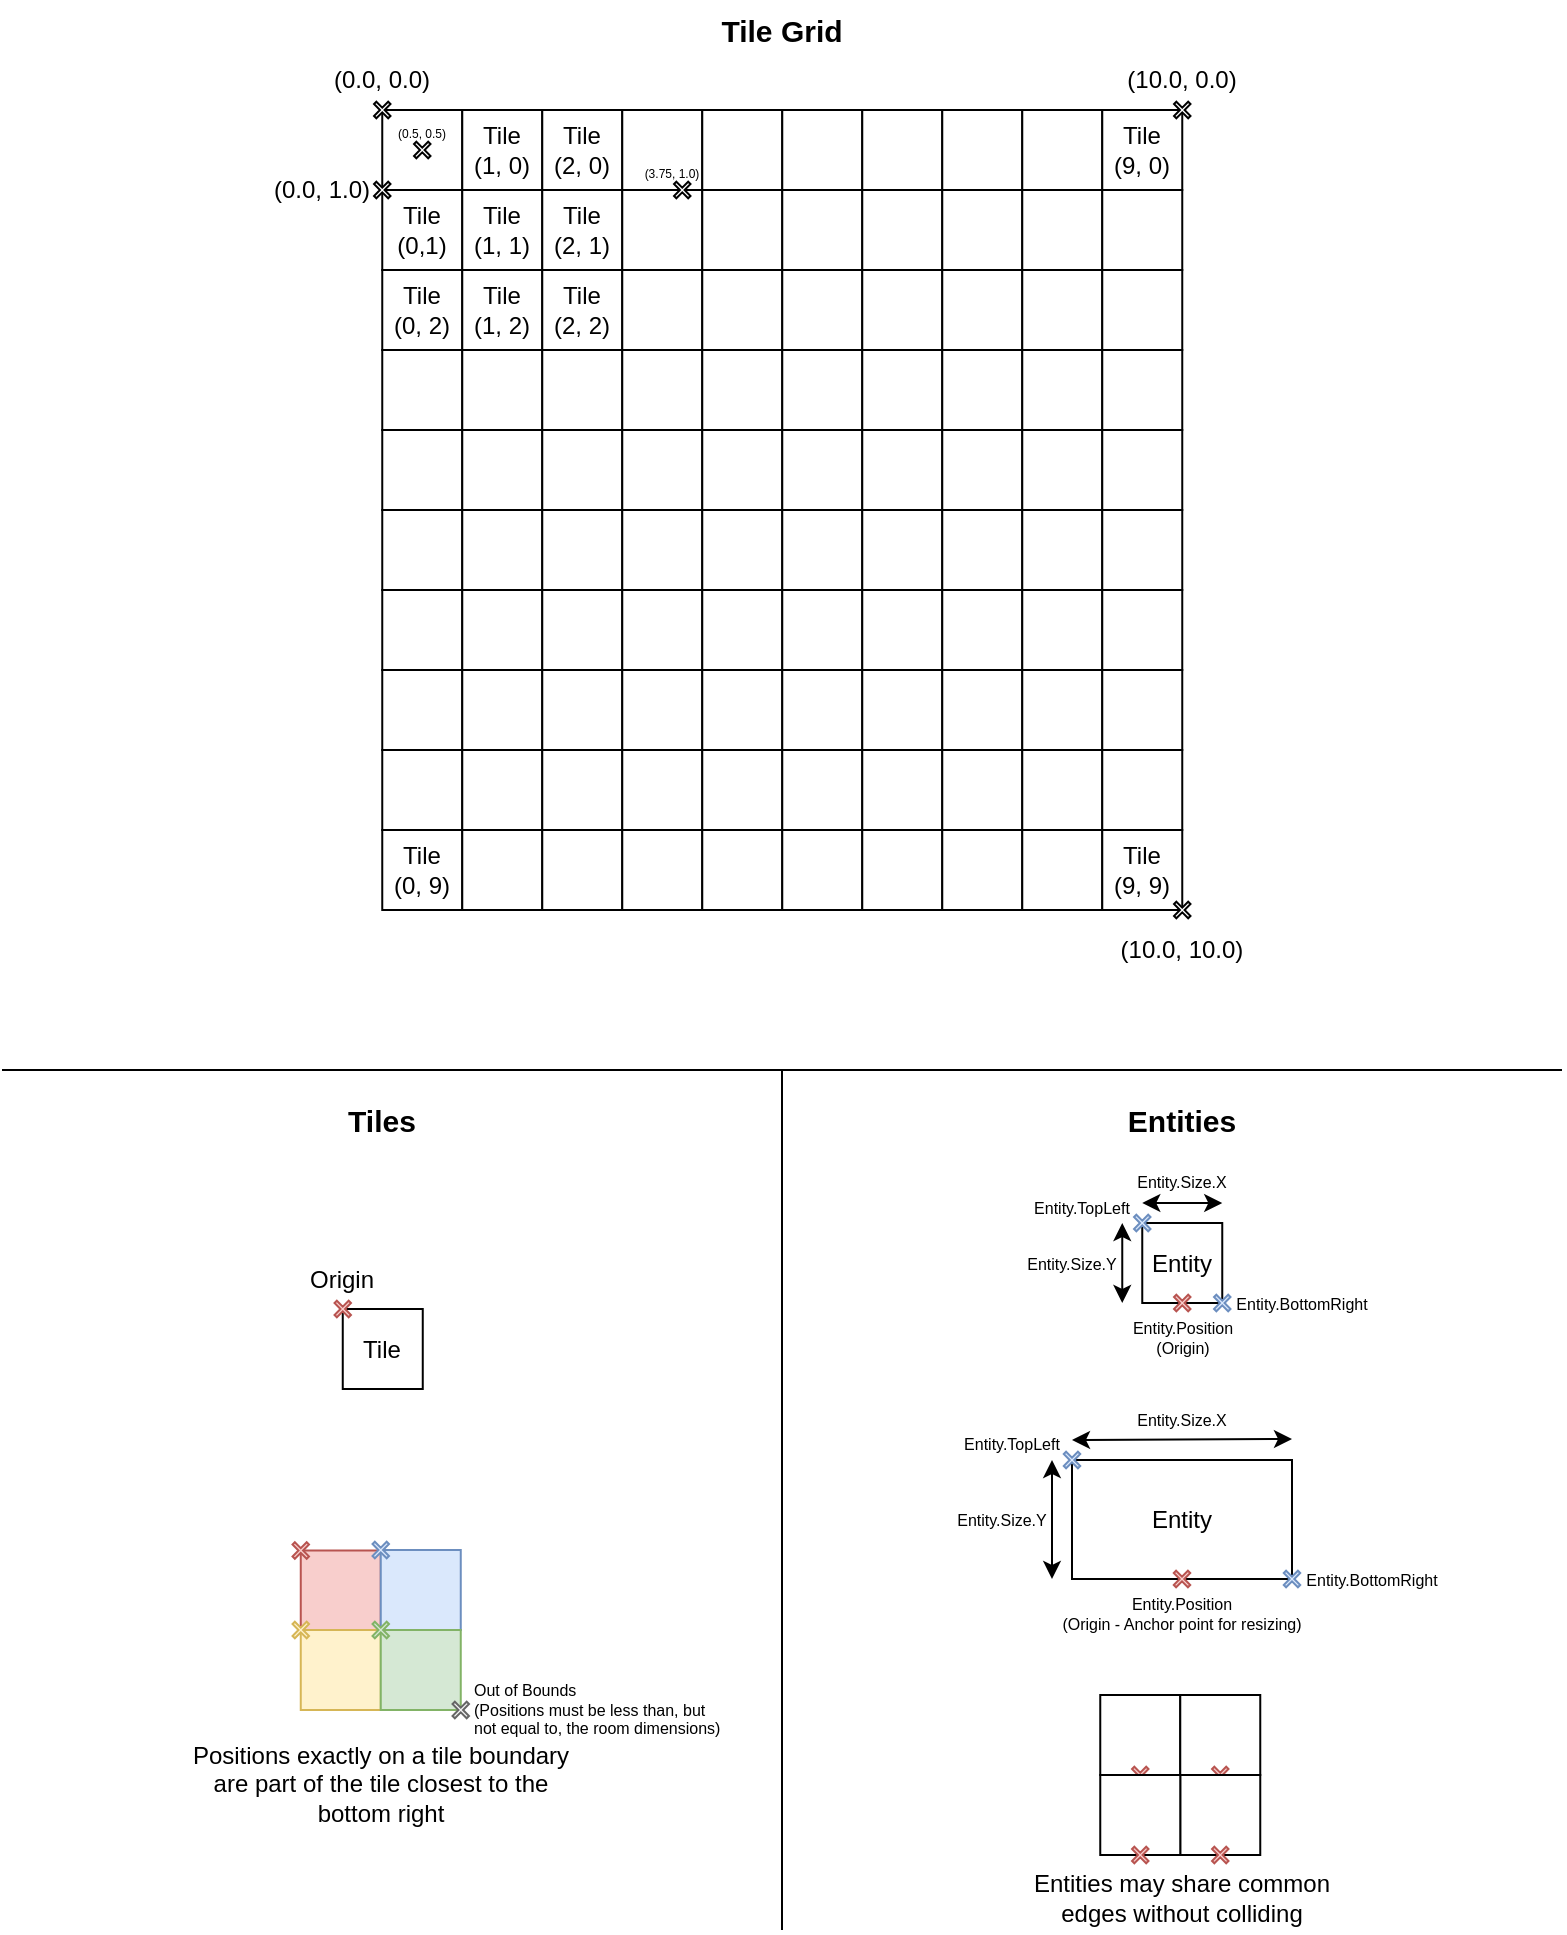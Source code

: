 <mxfile version="24.2.5" type="device">
  <diagram name="Page-1" id="GavkooOX6epFIxhdZz8Q">
    <mxGraphModel dx="2074" dy="1244" grid="1" gridSize="10" guides="1" tooltips="1" connect="1" arrows="1" fold="1" page="1" pageScale="1" pageWidth="800" pageHeight="1000" math="0" shadow="0">
      <root>
        <mxCell id="0" />
        <mxCell id="1" parent="0" />
        <mxCell id="jgQKw97qstqUn-P2dx_w-140" value="Entity" style="whiteSpace=wrap;html=1;" parent="1" vertex="1">
          <mxGeometry x="545" y="755" width="110" height="59.5" as="geometry" />
        </mxCell>
        <mxCell id="jgQKw97qstqUn-P2dx_w-1" value="" style="whiteSpace=wrap;html=1;aspect=fixed;" parent="1" vertex="1">
          <mxGeometry x="200.13" y="80" width="40" height="40" as="geometry" />
        </mxCell>
        <mxCell id="jgQKw97qstqUn-P2dx_w-2" value="&lt;div&gt;Tile&lt;/div&gt;(1, 0)" style="whiteSpace=wrap;html=1;aspect=fixed;" parent="1" vertex="1">
          <mxGeometry x="240.13" y="80" width="40" height="40" as="geometry" />
        </mxCell>
        <mxCell id="jgQKw97qstqUn-P2dx_w-3" value="&lt;div&gt;Tile&lt;/div&gt;(2, 0)" style="whiteSpace=wrap;html=1;aspect=fixed;" parent="1" vertex="1">
          <mxGeometry x="280.13" y="80" width="40" height="40" as="geometry" />
        </mxCell>
        <mxCell id="jgQKw97qstqUn-P2dx_w-5" value="" style="whiteSpace=wrap;html=1;aspect=fixed;" parent="1" vertex="1">
          <mxGeometry x="320.13" y="80" width="40" height="40" as="geometry" />
        </mxCell>
        <mxCell id="jgQKw97qstqUn-P2dx_w-6" value="" style="whiteSpace=wrap;html=1;aspect=fixed;" parent="1" vertex="1">
          <mxGeometry x="360.13" y="80" width="40" height="40" as="geometry" />
        </mxCell>
        <mxCell id="jgQKw97qstqUn-P2dx_w-7" value="" style="whiteSpace=wrap;html=1;aspect=fixed;" parent="1" vertex="1">
          <mxGeometry x="400.13" y="80" width="40" height="40" as="geometry" />
        </mxCell>
        <mxCell id="jgQKw97qstqUn-P2dx_w-8" value="" style="whiteSpace=wrap;html=1;aspect=fixed;" parent="1" vertex="1">
          <mxGeometry x="440.13" y="80" width="40" height="40" as="geometry" />
        </mxCell>
        <mxCell id="jgQKw97qstqUn-P2dx_w-9" value="" style="whiteSpace=wrap;html=1;aspect=fixed;" parent="1" vertex="1">
          <mxGeometry x="480.13" y="80" width="40" height="40" as="geometry" />
        </mxCell>
        <mxCell id="jgQKw97qstqUn-P2dx_w-10" value="" style="whiteSpace=wrap;html=1;aspect=fixed;" parent="1" vertex="1">
          <mxGeometry x="520.13" y="80" width="40" height="40" as="geometry" />
        </mxCell>
        <mxCell id="jgQKw97qstqUn-P2dx_w-11" value="Tile&lt;div&gt;(9, 0)&lt;/div&gt;" style="whiteSpace=wrap;html=1;aspect=fixed;" parent="1" vertex="1">
          <mxGeometry x="560.13" y="80" width="40" height="40" as="geometry" />
        </mxCell>
        <mxCell id="jgQKw97qstqUn-P2dx_w-12" value="&lt;div&gt;Tile&lt;/div&gt;(0,1)" style="whiteSpace=wrap;html=1;aspect=fixed;" parent="1" vertex="1">
          <mxGeometry x="200.13" y="120" width="40" height="40" as="geometry" />
        </mxCell>
        <mxCell id="jgQKw97qstqUn-P2dx_w-13" value="&lt;div&gt;Tile&lt;/div&gt;(1, 1)" style="whiteSpace=wrap;html=1;aspect=fixed;" parent="1" vertex="1">
          <mxGeometry x="240.13" y="120" width="40" height="40" as="geometry" />
        </mxCell>
        <mxCell id="jgQKw97qstqUn-P2dx_w-14" value="&lt;div&gt;Tile&lt;/div&gt;(2, 1)" style="whiteSpace=wrap;html=1;aspect=fixed;" parent="1" vertex="1">
          <mxGeometry x="280.13" y="120" width="40" height="40" as="geometry" />
        </mxCell>
        <mxCell id="jgQKw97qstqUn-P2dx_w-15" value="" style="whiteSpace=wrap;html=1;aspect=fixed;" parent="1" vertex="1">
          <mxGeometry x="320.13" y="120" width="40" height="40" as="geometry" />
        </mxCell>
        <mxCell id="jgQKw97qstqUn-P2dx_w-16" value="" style="whiteSpace=wrap;html=1;aspect=fixed;" parent="1" vertex="1">
          <mxGeometry x="360.13" y="120" width="40" height="40" as="geometry" />
        </mxCell>
        <mxCell id="jgQKw97qstqUn-P2dx_w-17" value="" style="whiteSpace=wrap;html=1;aspect=fixed;" parent="1" vertex="1">
          <mxGeometry x="400.13" y="120" width="40" height="40" as="geometry" />
        </mxCell>
        <mxCell id="jgQKw97qstqUn-P2dx_w-18" value="" style="whiteSpace=wrap;html=1;aspect=fixed;" parent="1" vertex="1">
          <mxGeometry x="440.13" y="120" width="40" height="40" as="geometry" />
        </mxCell>
        <mxCell id="jgQKw97qstqUn-P2dx_w-19" value="" style="whiteSpace=wrap;html=1;aspect=fixed;" parent="1" vertex="1">
          <mxGeometry x="480.13" y="120" width="40" height="40" as="geometry" />
        </mxCell>
        <mxCell id="jgQKw97qstqUn-P2dx_w-20" value="" style="whiteSpace=wrap;html=1;aspect=fixed;" parent="1" vertex="1">
          <mxGeometry x="520.13" y="120" width="40" height="40" as="geometry" />
        </mxCell>
        <mxCell id="jgQKw97qstqUn-P2dx_w-21" value="" style="whiteSpace=wrap;html=1;aspect=fixed;" parent="1" vertex="1">
          <mxGeometry x="560.13" y="120" width="40" height="40" as="geometry" />
        </mxCell>
        <mxCell id="jgQKw97qstqUn-P2dx_w-22" value="&lt;div&gt;Tile&lt;/div&gt;(0, 2&lt;span style=&quot;background-color: initial;&quot;&gt;)&lt;/span&gt;" style="whiteSpace=wrap;html=1;aspect=fixed;" parent="1" vertex="1">
          <mxGeometry x="200.13" y="160" width="40" height="40" as="geometry" />
        </mxCell>
        <mxCell id="jgQKw97qstqUn-P2dx_w-23" value="&lt;div&gt;Tile&lt;/div&gt;(1, 2)" style="whiteSpace=wrap;html=1;aspect=fixed;" parent="1" vertex="1">
          <mxGeometry x="240.13" y="160" width="40" height="40" as="geometry" />
        </mxCell>
        <mxCell id="jgQKw97qstqUn-P2dx_w-24" value="&lt;div&gt;Tile&lt;/div&gt;(2, 2)" style="whiteSpace=wrap;html=1;aspect=fixed;" parent="1" vertex="1">
          <mxGeometry x="280.13" y="160" width="40" height="40" as="geometry" />
        </mxCell>
        <mxCell id="jgQKw97qstqUn-P2dx_w-25" value="" style="whiteSpace=wrap;html=1;aspect=fixed;" parent="1" vertex="1">
          <mxGeometry x="320.13" y="160" width="40" height="40" as="geometry" />
        </mxCell>
        <mxCell id="jgQKw97qstqUn-P2dx_w-26" value="" style="whiteSpace=wrap;html=1;aspect=fixed;" parent="1" vertex="1">
          <mxGeometry x="360.13" y="160" width="40" height="40" as="geometry" />
        </mxCell>
        <mxCell id="jgQKw97qstqUn-P2dx_w-27" value="" style="whiteSpace=wrap;html=1;aspect=fixed;" parent="1" vertex="1">
          <mxGeometry x="400.13" y="160" width="40" height="40" as="geometry" />
        </mxCell>
        <mxCell id="jgQKw97qstqUn-P2dx_w-28" value="" style="whiteSpace=wrap;html=1;aspect=fixed;" parent="1" vertex="1">
          <mxGeometry x="440.13" y="160" width="40" height="40" as="geometry" />
        </mxCell>
        <mxCell id="jgQKw97qstqUn-P2dx_w-29" value="" style="whiteSpace=wrap;html=1;aspect=fixed;" parent="1" vertex="1">
          <mxGeometry x="480.13" y="160" width="40" height="40" as="geometry" />
        </mxCell>
        <mxCell id="jgQKw97qstqUn-P2dx_w-30" value="" style="whiteSpace=wrap;html=1;aspect=fixed;" parent="1" vertex="1">
          <mxGeometry x="520.13" y="160" width="40" height="40" as="geometry" />
        </mxCell>
        <mxCell id="jgQKw97qstqUn-P2dx_w-31" value="" style="whiteSpace=wrap;html=1;aspect=fixed;" parent="1" vertex="1">
          <mxGeometry x="560.13" y="160" width="40" height="40" as="geometry" />
        </mxCell>
        <mxCell id="jgQKw97qstqUn-P2dx_w-32" value="" style="whiteSpace=wrap;html=1;aspect=fixed;" parent="1" vertex="1">
          <mxGeometry x="200.13" y="200" width="40" height="40" as="geometry" />
        </mxCell>
        <mxCell id="jgQKw97qstqUn-P2dx_w-33" value="" style="whiteSpace=wrap;html=1;aspect=fixed;" parent="1" vertex="1">
          <mxGeometry x="240.13" y="200" width="40" height="40" as="geometry" />
        </mxCell>
        <mxCell id="jgQKw97qstqUn-P2dx_w-34" value="" style="whiteSpace=wrap;html=1;aspect=fixed;" parent="1" vertex="1">
          <mxGeometry x="280.13" y="200" width="40" height="40" as="geometry" />
        </mxCell>
        <mxCell id="jgQKw97qstqUn-P2dx_w-35" value="" style="whiteSpace=wrap;html=1;aspect=fixed;" parent="1" vertex="1">
          <mxGeometry x="320.13" y="200" width="40" height="40" as="geometry" />
        </mxCell>
        <mxCell id="jgQKw97qstqUn-P2dx_w-36" value="" style="whiteSpace=wrap;html=1;aspect=fixed;" parent="1" vertex="1">
          <mxGeometry x="360.13" y="200" width="40" height="40" as="geometry" />
        </mxCell>
        <mxCell id="jgQKw97qstqUn-P2dx_w-37" value="" style="whiteSpace=wrap;html=1;aspect=fixed;" parent="1" vertex="1">
          <mxGeometry x="400.13" y="200" width="40" height="40" as="geometry" />
        </mxCell>
        <mxCell id="jgQKw97qstqUn-P2dx_w-38" value="" style="whiteSpace=wrap;html=1;aspect=fixed;" parent="1" vertex="1">
          <mxGeometry x="440.13" y="200" width="40" height="40" as="geometry" />
        </mxCell>
        <mxCell id="jgQKw97qstqUn-P2dx_w-39" value="" style="whiteSpace=wrap;html=1;aspect=fixed;" parent="1" vertex="1">
          <mxGeometry x="480.13" y="200" width="40" height="40" as="geometry" />
        </mxCell>
        <mxCell id="jgQKw97qstqUn-P2dx_w-40" value="" style="whiteSpace=wrap;html=1;aspect=fixed;" parent="1" vertex="1">
          <mxGeometry x="520.13" y="200" width="40" height="40" as="geometry" />
        </mxCell>
        <mxCell id="jgQKw97qstqUn-P2dx_w-41" value="" style="whiteSpace=wrap;html=1;aspect=fixed;" parent="1" vertex="1">
          <mxGeometry x="560.13" y="200" width="40" height="40" as="geometry" />
        </mxCell>
        <mxCell id="jgQKw97qstqUn-P2dx_w-42" value="" style="whiteSpace=wrap;html=1;aspect=fixed;" parent="1" vertex="1">
          <mxGeometry x="200.13" y="240" width="40" height="40" as="geometry" />
        </mxCell>
        <mxCell id="jgQKw97qstqUn-P2dx_w-43" value="" style="whiteSpace=wrap;html=1;aspect=fixed;" parent="1" vertex="1">
          <mxGeometry x="240.13" y="240" width="40" height="40" as="geometry" />
        </mxCell>
        <mxCell id="jgQKw97qstqUn-P2dx_w-44" value="" style="whiteSpace=wrap;html=1;aspect=fixed;" parent="1" vertex="1">
          <mxGeometry x="280.13" y="240" width="40" height="40" as="geometry" />
        </mxCell>
        <mxCell id="jgQKw97qstqUn-P2dx_w-45" value="" style="whiteSpace=wrap;html=1;aspect=fixed;" parent="1" vertex="1">
          <mxGeometry x="320.13" y="240" width="40" height="40" as="geometry" />
        </mxCell>
        <mxCell id="jgQKw97qstqUn-P2dx_w-46" value="" style="whiteSpace=wrap;html=1;aspect=fixed;" parent="1" vertex="1">
          <mxGeometry x="360.13" y="240" width="40" height="40" as="geometry" />
        </mxCell>
        <mxCell id="jgQKw97qstqUn-P2dx_w-47" value="" style="whiteSpace=wrap;html=1;aspect=fixed;" parent="1" vertex="1">
          <mxGeometry x="400.13" y="240" width="40" height="40" as="geometry" />
        </mxCell>
        <mxCell id="jgQKw97qstqUn-P2dx_w-48" value="" style="whiteSpace=wrap;html=1;aspect=fixed;" parent="1" vertex="1">
          <mxGeometry x="440.13" y="240" width="40" height="40" as="geometry" />
        </mxCell>
        <mxCell id="jgQKw97qstqUn-P2dx_w-49" value="" style="whiteSpace=wrap;html=1;aspect=fixed;" parent="1" vertex="1">
          <mxGeometry x="480.13" y="240" width="40" height="40" as="geometry" />
        </mxCell>
        <mxCell id="jgQKw97qstqUn-P2dx_w-50" value="" style="whiteSpace=wrap;html=1;aspect=fixed;" parent="1" vertex="1">
          <mxGeometry x="520.13" y="240" width="40" height="40" as="geometry" />
        </mxCell>
        <mxCell id="jgQKw97qstqUn-P2dx_w-51" value="" style="whiteSpace=wrap;html=1;aspect=fixed;" parent="1" vertex="1">
          <mxGeometry x="560.13" y="240" width="40" height="40" as="geometry" />
        </mxCell>
        <mxCell id="jgQKw97qstqUn-P2dx_w-52" value="" style="whiteSpace=wrap;html=1;aspect=fixed;" parent="1" vertex="1">
          <mxGeometry x="200.13" y="280" width="40" height="40" as="geometry" />
        </mxCell>
        <mxCell id="jgQKw97qstqUn-P2dx_w-53" value="" style="whiteSpace=wrap;html=1;aspect=fixed;" parent="1" vertex="1">
          <mxGeometry x="240.13" y="280" width="40" height="40" as="geometry" />
        </mxCell>
        <mxCell id="jgQKw97qstqUn-P2dx_w-54" value="" style="whiteSpace=wrap;html=1;aspect=fixed;" parent="1" vertex="1">
          <mxGeometry x="280.13" y="280" width="40" height="40" as="geometry" />
        </mxCell>
        <mxCell id="jgQKw97qstqUn-P2dx_w-55" value="" style="whiteSpace=wrap;html=1;aspect=fixed;" parent="1" vertex="1">
          <mxGeometry x="320.13" y="280" width="40" height="40" as="geometry" />
        </mxCell>
        <mxCell id="jgQKw97qstqUn-P2dx_w-56" value="" style="whiteSpace=wrap;html=1;aspect=fixed;" parent="1" vertex="1">
          <mxGeometry x="360.13" y="280" width="40" height="40" as="geometry" />
        </mxCell>
        <mxCell id="jgQKw97qstqUn-P2dx_w-57" value="" style="whiteSpace=wrap;html=1;aspect=fixed;" parent="1" vertex="1">
          <mxGeometry x="400.13" y="280" width="40" height="40" as="geometry" />
        </mxCell>
        <mxCell id="jgQKw97qstqUn-P2dx_w-58" value="" style="whiteSpace=wrap;html=1;aspect=fixed;" parent="1" vertex="1">
          <mxGeometry x="440.13" y="280" width="40" height="40" as="geometry" />
        </mxCell>
        <mxCell id="jgQKw97qstqUn-P2dx_w-59" value="" style="whiteSpace=wrap;html=1;aspect=fixed;" parent="1" vertex="1">
          <mxGeometry x="480.13" y="280" width="40" height="40" as="geometry" />
        </mxCell>
        <mxCell id="jgQKw97qstqUn-P2dx_w-60" value="" style="whiteSpace=wrap;html=1;aspect=fixed;" parent="1" vertex="1">
          <mxGeometry x="520.13" y="280" width="40" height="40" as="geometry" />
        </mxCell>
        <mxCell id="jgQKw97qstqUn-P2dx_w-61" value="" style="whiteSpace=wrap;html=1;aspect=fixed;" parent="1" vertex="1">
          <mxGeometry x="560.13" y="280" width="40" height="40" as="geometry" />
        </mxCell>
        <mxCell id="jgQKw97qstqUn-P2dx_w-62" value="" style="whiteSpace=wrap;html=1;aspect=fixed;" parent="1" vertex="1">
          <mxGeometry x="200.13" y="320" width="40" height="40" as="geometry" />
        </mxCell>
        <mxCell id="jgQKw97qstqUn-P2dx_w-63" value="" style="whiteSpace=wrap;html=1;aspect=fixed;" parent="1" vertex="1">
          <mxGeometry x="240.13" y="320" width="40" height="40" as="geometry" />
        </mxCell>
        <mxCell id="jgQKw97qstqUn-P2dx_w-64" value="" style="whiteSpace=wrap;html=1;aspect=fixed;" parent="1" vertex="1">
          <mxGeometry x="280.13" y="320" width="40" height="40" as="geometry" />
        </mxCell>
        <mxCell id="jgQKw97qstqUn-P2dx_w-65" value="" style="whiteSpace=wrap;html=1;aspect=fixed;" parent="1" vertex="1">
          <mxGeometry x="320.13" y="320" width="40" height="40" as="geometry" />
        </mxCell>
        <mxCell id="jgQKw97qstqUn-P2dx_w-66" value="" style="whiteSpace=wrap;html=1;aspect=fixed;" parent="1" vertex="1">
          <mxGeometry x="360.13" y="320" width="40" height="40" as="geometry" />
        </mxCell>
        <mxCell id="jgQKw97qstqUn-P2dx_w-67" value="" style="whiteSpace=wrap;html=1;aspect=fixed;" parent="1" vertex="1">
          <mxGeometry x="400.13" y="320" width="40" height="40" as="geometry" />
        </mxCell>
        <mxCell id="jgQKw97qstqUn-P2dx_w-68" value="" style="whiteSpace=wrap;html=1;aspect=fixed;" parent="1" vertex="1">
          <mxGeometry x="440.13" y="320" width="40" height="40" as="geometry" />
        </mxCell>
        <mxCell id="jgQKw97qstqUn-P2dx_w-69" value="" style="whiteSpace=wrap;html=1;aspect=fixed;" parent="1" vertex="1">
          <mxGeometry x="480.13" y="320" width="40" height="40" as="geometry" />
        </mxCell>
        <mxCell id="jgQKw97qstqUn-P2dx_w-70" value="" style="whiteSpace=wrap;html=1;aspect=fixed;" parent="1" vertex="1">
          <mxGeometry x="520.13" y="320" width="40" height="40" as="geometry" />
        </mxCell>
        <mxCell id="jgQKw97qstqUn-P2dx_w-71" value="" style="whiteSpace=wrap;html=1;aspect=fixed;" parent="1" vertex="1">
          <mxGeometry x="560.13" y="320" width="40" height="40" as="geometry" />
        </mxCell>
        <mxCell id="jgQKw97qstqUn-P2dx_w-72" value="" style="whiteSpace=wrap;html=1;aspect=fixed;" parent="1" vertex="1">
          <mxGeometry x="200.13" y="360" width="40" height="40" as="geometry" />
        </mxCell>
        <mxCell id="jgQKw97qstqUn-P2dx_w-73" value="" style="whiteSpace=wrap;html=1;aspect=fixed;" parent="1" vertex="1">
          <mxGeometry x="240.13" y="360" width="40" height="40" as="geometry" />
        </mxCell>
        <mxCell id="jgQKw97qstqUn-P2dx_w-74" value="" style="whiteSpace=wrap;html=1;aspect=fixed;" parent="1" vertex="1">
          <mxGeometry x="280.13" y="360" width="40" height="40" as="geometry" />
        </mxCell>
        <mxCell id="jgQKw97qstqUn-P2dx_w-75" value="" style="whiteSpace=wrap;html=1;aspect=fixed;" parent="1" vertex="1">
          <mxGeometry x="320.13" y="360" width="40" height="40" as="geometry" />
        </mxCell>
        <mxCell id="jgQKw97qstqUn-P2dx_w-76" value="" style="whiteSpace=wrap;html=1;aspect=fixed;" parent="1" vertex="1">
          <mxGeometry x="360.13" y="360" width="40" height="40" as="geometry" />
        </mxCell>
        <mxCell id="jgQKw97qstqUn-P2dx_w-77" value="" style="whiteSpace=wrap;html=1;aspect=fixed;" parent="1" vertex="1">
          <mxGeometry x="400.13" y="360" width="40" height="40" as="geometry" />
        </mxCell>
        <mxCell id="jgQKw97qstqUn-P2dx_w-78" value="" style="whiteSpace=wrap;html=1;aspect=fixed;" parent="1" vertex="1">
          <mxGeometry x="440.13" y="360" width="40" height="40" as="geometry" />
        </mxCell>
        <mxCell id="jgQKw97qstqUn-P2dx_w-79" value="" style="whiteSpace=wrap;html=1;aspect=fixed;" parent="1" vertex="1">
          <mxGeometry x="480.13" y="360" width="40" height="40" as="geometry" />
        </mxCell>
        <mxCell id="jgQKw97qstqUn-P2dx_w-80" value="" style="whiteSpace=wrap;html=1;aspect=fixed;" parent="1" vertex="1">
          <mxGeometry x="520.13" y="360" width="40" height="40" as="geometry" />
        </mxCell>
        <mxCell id="jgQKw97qstqUn-P2dx_w-81" value="" style="whiteSpace=wrap;html=1;aspect=fixed;" parent="1" vertex="1">
          <mxGeometry x="560.13" y="360" width="40" height="40" as="geometry" />
        </mxCell>
        <mxCell id="jgQKw97qstqUn-P2dx_w-82" value="" style="whiteSpace=wrap;html=1;aspect=fixed;" parent="1" vertex="1">
          <mxGeometry x="200.13" y="400" width="40" height="40" as="geometry" />
        </mxCell>
        <mxCell id="jgQKw97qstqUn-P2dx_w-83" value="" style="whiteSpace=wrap;html=1;aspect=fixed;" parent="1" vertex="1">
          <mxGeometry x="240.13" y="400" width="40" height="40" as="geometry" />
        </mxCell>
        <mxCell id="jgQKw97qstqUn-P2dx_w-84" value="" style="whiteSpace=wrap;html=1;aspect=fixed;" parent="1" vertex="1">
          <mxGeometry x="280.13" y="400" width="40" height="40" as="geometry" />
        </mxCell>
        <mxCell id="jgQKw97qstqUn-P2dx_w-85" value="" style="whiteSpace=wrap;html=1;aspect=fixed;" parent="1" vertex="1">
          <mxGeometry x="320.13" y="400" width="40" height="40" as="geometry" />
        </mxCell>
        <mxCell id="jgQKw97qstqUn-P2dx_w-86" value="" style="whiteSpace=wrap;html=1;aspect=fixed;" parent="1" vertex="1">
          <mxGeometry x="360.13" y="400" width="40" height="40" as="geometry" />
        </mxCell>
        <mxCell id="jgQKw97qstqUn-P2dx_w-87" value="" style="whiteSpace=wrap;html=1;aspect=fixed;" parent="1" vertex="1">
          <mxGeometry x="400.13" y="400" width="40" height="40" as="geometry" />
        </mxCell>
        <mxCell id="jgQKw97qstqUn-P2dx_w-88" value="" style="whiteSpace=wrap;html=1;aspect=fixed;" parent="1" vertex="1">
          <mxGeometry x="440.13" y="400" width="40" height="40" as="geometry" />
        </mxCell>
        <mxCell id="jgQKw97qstqUn-P2dx_w-89" value="" style="whiteSpace=wrap;html=1;aspect=fixed;" parent="1" vertex="1">
          <mxGeometry x="480.13" y="400" width="40" height="40" as="geometry" />
        </mxCell>
        <mxCell id="jgQKw97qstqUn-P2dx_w-90" value="" style="whiteSpace=wrap;html=1;aspect=fixed;" parent="1" vertex="1">
          <mxGeometry x="520.13" y="400" width="40" height="40" as="geometry" />
        </mxCell>
        <mxCell id="jgQKw97qstqUn-P2dx_w-91" value="" style="whiteSpace=wrap;html=1;aspect=fixed;" parent="1" vertex="1">
          <mxGeometry x="560.13" y="400" width="40" height="40" as="geometry" />
        </mxCell>
        <mxCell id="jgQKw97qstqUn-P2dx_w-92" value="Tile&lt;div&gt;(0, 9)&lt;/div&gt;" style="whiteSpace=wrap;html=1;aspect=fixed;" parent="1" vertex="1">
          <mxGeometry x="200.13" y="440" width="40" height="40" as="geometry" />
        </mxCell>
        <mxCell id="jgQKw97qstqUn-P2dx_w-93" value="" style="whiteSpace=wrap;html=1;aspect=fixed;" parent="1" vertex="1">
          <mxGeometry x="240.13" y="440" width="40" height="40" as="geometry" />
        </mxCell>
        <mxCell id="jgQKw97qstqUn-P2dx_w-94" value="" style="whiteSpace=wrap;html=1;aspect=fixed;" parent="1" vertex="1">
          <mxGeometry x="280.13" y="440" width="40" height="40" as="geometry" />
        </mxCell>
        <mxCell id="jgQKw97qstqUn-P2dx_w-95" value="" style="whiteSpace=wrap;html=1;aspect=fixed;" parent="1" vertex="1">
          <mxGeometry x="320.13" y="440" width="40" height="40" as="geometry" />
        </mxCell>
        <mxCell id="jgQKw97qstqUn-P2dx_w-96" value="" style="whiteSpace=wrap;html=1;aspect=fixed;" parent="1" vertex="1">
          <mxGeometry x="360.13" y="440" width="40" height="40" as="geometry" />
        </mxCell>
        <mxCell id="jgQKw97qstqUn-P2dx_w-97" value="" style="whiteSpace=wrap;html=1;aspect=fixed;" parent="1" vertex="1">
          <mxGeometry x="400.13" y="440" width="40" height="40" as="geometry" />
        </mxCell>
        <mxCell id="jgQKw97qstqUn-P2dx_w-98" value="" style="whiteSpace=wrap;html=1;aspect=fixed;" parent="1" vertex="1">
          <mxGeometry x="440.13" y="440" width="40" height="40" as="geometry" />
        </mxCell>
        <mxCell id="jgQKw97qstqUn-P2dx_w-99" value="" style="whiteSpace=wrap;html=1;aspect=fixed;" parent="1" vertex="1">
          <mxGeometry x="480.13" y="440" width="40" height="40" as="geometry" />
        </mxCell>
        <mxCell id="jgQKw97qstqUn-P2dx_w-100" value="" style="whiteSpace=wrap;html=1;aspect=fixed;" parent="1" vertex="1">
          <mxGeometry x="520.13" y="440" width="40" height="40" as="geometry" />
        </mxCell>
        <mxCell id="jgQKw97qstqUn-P2dx_w-101" value="Tile&lt;div&gt;(9, 9)&lt;/div&gt;" style="whiteSpace=wrap;html=1;aspect=fixed;" parent="1" vertex="1">
          <mxGeometry x="560.13" y="440" width="40" height="40" as="geometry" />
        </mxCell>
        <mxCell id="jgQKw97qstqUn-P2dx_w-102" value="" style="shape=cross;whiteSpace=wrap;html=1;rotation=45;size=0.163;" parent="1" vertex="1">
          <mxGeometry x="195.13" y="75" width="10" height="10" as="geometry" />
        </mxCell>
        <mxCell id="jgQKw97qstqUn-P2dx_w-103" value="(0.0, 0.0)" style="text;html=1;align=center;verticalAlign=middle;whiteSpace=wrap;rounded=0;" parent="1" vertex="1">
          <mxGeometry x="170.13" y="50" width="60" height="30" as="geometry" />
        </mxCell>
        <mxCell id="jgQKw97qstqUn-P2dx_w-104" value="" style="shape=cross;whiteSpace=wrap;html=1;rotation=45;size=0.163;" parent="1" vertex="1">
          <mxGeometry x="595.13" y="75" width="10" height="10" as="geometry" />
        </mxCell>
        <mxCell id="jgQKw97qstqUn-P2dx_w-106" value="(1&lt;span style=&quot;background-color: initial;&quot;&gt;0.0, 0.0)&lt;/span&gt;" style="text;html=1;align=center;verticalAlign=middle;whiteSpace=wrap;rounded=0;" parent="1" vertex="1">
          <mxGeometry x="570.13" y="50" width="60" height="30" as="geometry" />
        </mxCell>
        <mxCell id="jgQKw97qstqUn-P2dx_w-107" value="" style="shape=cross;whiteSpace=wrap;html=1;rotation=45;size=0.163;" parent="1" vertex="1">
          <mxGeometry x="595.13" y="475" width="10" height="10" as="geometry" />
        </mxCell>
        <mxCell id="jgQKw97qstqUn-P2dx_w-108" value="(1&lt;span style=&quot;background-color: initial;&quot;&gt;0.0, 1&lt;/span&gt;&lt;span style=&quot;background-color: initial;&quot;&gt;0.0)&lt;/span&gt;" style="text;html=1;align=center;verticalAlign=middle;whiteSpace=wrap;rounded=0;" parent="1" vertex="1">
          <mxGeometry x="560.13" y="485" width="80" height="30" as="geometry" />
        </mxCell>
        <mxCell id="jgQKw97qstqUn-P2dx_w-110" value="" style="shape=cross;whiteSpace=wrap;html=1;rotation=45;size=0.163;" parent="1" vertex="1">
          <mxGeometry x="215.13" y="95" width="10" height="10" as="geometry" />
        </mxCell>
        <mxCell id="jgQKw97qstqUn-P2dx_w-111" value="&lt;font style=&quot;font-size: 6px;&quot;&gt;(0.5, 0.5)&lt;/font&gt;" style="text;html=1;align=center;verticalAlign=middle;whiteSpace=wrap;rounded=0;" parent="1" vertex="1">
          <mxGeometry x="205.13" y="85" width="30" height="10" as="geometry" />
        </mxCell>
        <mxCell id="jgQKw97qstqUn-P2dx_w-112" value="Tile" style="whiteSpace=wrap;html=1;aspect=fixed;" parent="1" vertex="1">
          <mxGeometry x="180.38" y="679.5" width="40" height="40" as="geometry" />
        </mxCell>
        <mxCell id="jgQKw97qstqUn-P2dx_w-113" value="" style="shape=cross;whiteSpace=wrap;html=1;rotation=45;size=0.163;fillColor=#f8cecc;strokeColor=#b85450;" parent="1" vertex="1">
          <mxGeometry x="175.38" y="674.5" width="10" height="10" as="geometry" />
        </mxCell>
        <mxCell id="jgQKw97qstqUn-P2dx_w-114" value="Origin" style="text;html=1;align=center;verticalAlign=middle;whiteSpace=wrap;rounded=0;" parent="1" vertex="1">
          <mxGeometry x="150.38" y="649.5" width="60" height="30" as="geometry" />
        </mxCell>
        <mxCell id="jgQKw97qstqUn-P2dx_w-115" value="Entity" style="whiteSpace=wrap;html=1;aspect=fixed;" parent="1" vertex="1">
          <mxGeometry x="580.13" y="636.5" width="40" height="40" as="geometry" />
        </mxCell>
        <mxCell id="jgQKw97qstqUn-P2dx_w-116" value="" style="shape=cross;whiteSpace=wrap;html=1;rotation=45;size=0.163;fillColor=#f8cecc;strokeColor=#b85450;" parent="1" vertex="1">
          <mxGeometry x="595.13" y="671.5" width="10" height="10" as="geometry" />
        </mxCell>
        <mxCell id="jgQKw97qstqUn-P2dx_w-117" value="&lt;div style=&quot;font-size: 8px;&quot;&gt;Entity.Position&lt;/div&gt;&lt;div style=&quot;font-size: 8px;&quot;&gt;(Origin)&lt;br style=&quot;font-size: 8px;&quot;&gt;&lt;/div&gt;" style="text;html=1;align=center;verticalAlign=middle;whiteSpace=wrap;rounded=0;fontSize=8;" parent="1" vertex="1">
          <mxGeometry x="572.63" y="681.5" width="55" height="24.5" as="geometry" />
        </mxCell>
        <mxCell id="jgQKw97qstqUn-P2dx_w-118" value="" style="shape=cross;whiteSpace=wrap;html=1;rotation=45;size=0.163;fillColor=#dae8fc;strokeColor=#6c8ebf;" parent="1" vertex="1">
          <mxGeometry x="575.13" y="631.5" width="10" height="10" as="geometry" />
        </mxCell>
        <mxCell id="jgQKw97qstqUn-P2dx_w-119" value="Entity.TopLeft" style="text;html=1;align=center;verticalAlign=middle;whiteSpace=wrap;rounded=0;fontSize=8;" parent="1" vertex="1">
          <mxGeometry x="520.13" y="616" width="60" height="25.5" as="geometry" />
        </mxCell>
        <mxCell id="jgQKw97qstqUn-P2dx_w-120" value="" style="shape=cross;whiteSpace=wrap;html=1;rotation=45;size=0.163;fillColor=#dae8fc;strokeColor=#6c8ebf;" parent="1" vertex="1">
          <mxGeometry x="615.13" y="671.5" width="10" height="10" as="geometry" />
        </mxCell>
        <mxCell id="jgQKw97qstqUn-P2dx_w-121" value="Entity.BottomRight" style="text;html=1;align=center;verticalAlign=middle;whiteSpace=wrap;rounded=0;fontSize=8;" parent="1" vertex="1">
          <mxGeometry x="620.13" y="661.5" width="80" height="30" as="geometry" />
        </mxCell>
        <mxCell id="jgQKw97qstqUn-P2dx_w-122" value="" style="endArrow=classic;startArrow=classic;html=1;rounded=0;" parent="1" edge="1">
          <mxGeometry width="50" height="50" relative="1" as="geometry">
            <mxPoint x="580.13" y="626.5" as="sourcePoint" />
            <mxPoint x="620.13" y="626.5" as="targetPoint" />
          </mxGeometry>
        </mxCell>
        <mxCell id="jgQKw97qstqUn-P2dx_w-123" value="Entity.Size.X" style="text;html=1;align=center;verticalAlign=middle;whiteSpace=wrap;rounded=0;fontSize=8;" parent="1" vertex="1">
          <mxGeometry x="575.13" y="601" width="50" height="30" as="geometry" />
        </mxCell>
        <mxCell id="jgQKw97qstqUn-P2dx_w-124" value="" style="endArrow=classic;startArrow=classic;html=1;rounded=0;" parent="1" edge="1">
          <mxGeometry width="50" height="50" relative="1" as="geometry">
            <mxPoint x="570.13" y="676.5" as="sourcePoint" />
            <mxPoint x="570.13" y="636.5" as="targetPoint" />
          </mxGeometry>
        </mxCell>
        <mxCell id="jgQKw97qstqUn-P2dx_w-125" value="Entity.Size.Y" style="text;html=1;align=center;verticalAlign=middle;whiteSpace=wrap;rounded=0;fontSize=8;" parent="1" vertex="1">
          <mxGeometry x="520.13" y="641.5" width="50" height="30" as="geometry" />
        </mxCell>
        <mxCell id="jgQKw97qstqUn-P2dx_w-128" value="" style="shape=cross;whiteSpace=wrap;html=1;rotation=45;size=0.163;fillColor=#f8cecc;strokeColor=#b85450;" parent="1" vertex="1">
          <mxGeometry x="595" y="809.5" width="10" height="10" as="geometry" />
        </mxCell>
        <mxCell id="jgQKw97qstqUn-P2dx_w-129" value="&lt;div style=&quot;font-size: 8px;&quot;&gt;Entity.Position&lt;/div&gt;&lt;div style=&quot;font-size: 8px;&quot;&gt;(Origin - Anchor point for resizing)&lt;br style=&quot;font-size: 8px;&quot;&gt;&lt;/div&gt;" style="text;html=1;align=center;verticalAlign=middle;whiteSpace=wrap;rounded=0;fontSize=8;" parent="1" vertex="1">
          <mxGeometry x="495" y="819.5" width="210" height="24.5" as="geometry" />
        </mxCell>
        <mxCell id="jgQKw97qstqUn-P2dx_w-130" value="" style="shape=cross;whiteSpace=wrap;html=1;rotation=45;size=0.163;fillColor=#dae8fc;strokeColor=#6c8ebf;" parent="1" vertex="1">
          <mxGeometry x="540" y="750" width="10" height="10" as="geometry" />
        </mxCell>
        <mxCell id="jgQKw97qstqUn-P2dx_w-131" value="Entity.TopLeft" style="text;html=1;align=center;verticalAlign=middle;whiteSpace=wrap;rounded=0;fontSize=8;" parent="1" vertex="1">
          <mxGeometry x="485" y="734.5" width="60" height="25.5" as="geometry" />
        </mxCell>
        <mxCell id="jgQKw97qstqUn-P2dx_w-132" value="" style="shape=cross;whiteSpace=wrap;html=1;rotation=45;size=0.163;fillColor=#dae8fc;strokeColor=#6c8ebf;" parent="1" vertex="1">
          <mxGeometry x="650" y="809.5" width="10" height="10" as="geometry" />
        </mxCell>
        <mxCell id="jgQKw97qstqUn-P2dx_w-133" value="Entity.BottomRight" style="text;html=1;align=center;verticalAlign=middle;whiteSpace=wrap;rounded=0;fontSize=8;" parent="1" vertex="1">
          <mxGeometry x="655" y="799.5" width="80" height="30" as="geometry" />
        </mxCell>
        <mxCell id="jgQKw97qstqUn-P2dx_w-134" value="" style="endArrow=classic;startArrow=classic;html=1;rounded=0;" parent="1" edge="1">
          <mxGeometry width="50" height="50" relative="1" as="geometry">
            <mxPoint x="545" y="745" as="sourcePoint" />
            <mxPoint x="655" y="744.5" as="targetPoint" />
          </mxGeometry>
        </mxCell>
        <mxCell id="jgQKw97qstqUn-P2dx_w-135" value="Entity.Size.X" style="text;html=1;align=center;verticalAlign=middle;whiteSpace=wrap;rounded=0;fontSize=8;" parent="1" vertex="1">
          <mxGeometry x="575" y="720" width="50" height="30" as="geometry" />
        </mxCell>
        <mxCell id="jgQKw97qstqUn-P2dx_w-136" value="" style="endArrow=classic;startArrow=classic;html=1;rounded=0;" parent="1" edge="1">
          <mxGeometry width="50" height="50" relative="1" as="geometry">
            <mxPoint x="535" y="814.5" as="sourcePoint" />
            <mxPoint x="535" y="755" as="targetPoint" />
          </mxGeometry>
        </mxCell>
        <mxCell id="jgQKw97qstqUn-P2dx_w-137" value="Entity.Size.Y" style="text;html=1;align=center;verticalAlign=middle;whiteSpace=wrap;rounded=0;fontSize=8;" parent="1" vertex="1">
          <mxGeometry x="485" y="769.75" width="50" height="30" as="geometry" />
        </mxCell>
        <mxCell id="jgQKw97qstqUn-P2dx_w-142" value="" style="shape=cross;whiteSpace=wrap;html=1;rotation=45;size=0.163;" parent="1" vertex="1">
          <mxGeometry x="195.13" y="115" width="10" height="10" as="geometry" />
        </mxCell>
        <mxCell id="jgQKw97qstqUn-P2dx_w-143" value="(0.0, 1.0)" style="text;html=1;align=center;verticalAlign=middle;whiteSpace=wrap;rounded=0;" parent="1" vertex="1">
          <mxGeometry x="140.13" y="105" width="60" height="30" as="geometry" />
        </mxCell>
        <mxCell id="jgQKw97qstqUn-P2dx_w-144" value="&lt;font style=&quot;font-size: 15px;&quot;&gt;&lt;b&gt;Tile Grid&lt;/b&gt;&lt;/font&gt;" style="text;html=1;align=center;verticalAlign=middle;whiteSpace=wrap;rounded=0;" parent="1" vertex="1">
          <mxGeometry x="360.13" y="25" width="80" height="30" as="geometry" />
        </mxCell>
        <mxCell id="jgQKw97qstqUn-P2dx_w-145" value="" style="shape=cross;whiteSpace=wrap;html=1;rotation=45;size=0.163;" parent="1" vertex="1">
          <mxGeometry x="345.13" y="115" width="10" height="10" as="geometry" />
        </mxCell>
        <mxCell id="jgQKw97qstqUn-P2dx_w-146" value="&lt;font style=&quot;font-size: 6px;&quot;&gt;(3.75, 1.0)&lt;/font&gt;" style="text;html=1;align=center;verticalAlign=middle;whiteSpace=wrap;rounded=0;" parent="1" vertex="1">
          <mxGeometry x="330.13" y="105" width="30" height="10" as="geometry" />
        </mxCell>
        <mxCell id="P4V7UdeAu1uRV4RaYaoc-2" value="" style="whiteSpace=wrap;html=1;aspect=fixed;fillColor=#f8cecc;strokeColor=#b85450;" parent="1" vertex="1">
          <mxGeometry x="159.38" y="800.25" width="40" height="40" as="geometry" />
        </mxCell>
        <mxCell id="P4V7UdeAu1uRV4RaYaoc-3" value="" style="shape=cross;whiteSpace=wrap;html=1;rotation=45;size=0.163;fillColor=#f8cecc;strokeColor=#b85450;" parent="1" vertex="1">
          <mxGeometry x="154.38" y="795.25" width="10" height="10" as="geometry" />
        </mxCell>
        <mxCell id="P4V7UdeAu1uRV4RaYaoc-5" value="" style="whiteSpace=wrap;html=1;aspect=fixed;fillColor=#dae8fc;strokeColor=#6c8ebf;" parent="1" vertex="1">
          <mxGeometry x="199.38" y="800" width="40" height="40" as="geometry" />
        </mxCell>
        <mxCell id="P4V7UdeAu1uRV4RaYaoc-6" value="" style="shape=cross;whiteSpace=wrap;html=1;rotation=45;size=0.163;fillColor=#dae8fc;strokeColor=#6c8ebf;" parent="1" vertex="1">
          <mxGeometry x="194.38" y="795" width="10" height="10" as="geometry" />
        </mxCell>
        <mxCell id="P4V7UdeAu1uRV4RaYaoc-7" value="" style="whiteSpace=wrap;html=1;aspect=fixed;fillColor=#fff2cc;strokeColor=#d6b656;" parent="1" vertex="1">
          <mxGeometry x="159.38" y="840" width="40" height="40" as="geometry" />
        </mxCell>
        <mxCell id="P4V7UdeAu1uRV4RaYaoc-8" value="" style="shape=cross;whiteSpace=wrap;html=1;rotation=45;size=0.163;fillColor=#fff2cc;strokeColor=#d6b656;" parent="1" vertex="1">
          <mxGeometry x="154.38" y="835" width="10" height="10" as="geometry" />
        </mxCell>
        <mxCell id="P4V7UdeAu1uRV4RaYaoc-9" value="" style="whiteSpace=wrap;html=1;aspect=fixed;fillColor=#d5e8d4;strokeColor=#82b366;" parent="1" vertex="1">
          <mxGeometry x="199.38" y="840" width="40" height="40" as="geometry" />
        </mxCell>
        <mxCell id="P4V7UdeAu1uRV4RaYaoc-10" value="" style="shape=cross;whiteSpace=wrap;html=1;rotation=45;size=0.163;fillColor=#d5e8d4;strokeColor=#82b366;" parent="1" vertex="1">
          <mxGeometry x="194.38" y="835" width="10" height="10" as="geometry" />
        </mxCell>
        <mxCell id="P4V7UdeAu1uRV4RaYaoc-13" value="Positions exactly on a tile boundary are part of the tile closest to the bottom right" style="text;html=1;align=center;verticalAlign=middle;whiteSpace=wrap;rounded=0;" parent="1" vertex="1">
          <mxGeometry x="98.13" y="894.5" width="202.5" height="45.5" as="geometry" />
        </mxCell>
        <mxCell id="bIBZSXxTa3mRfIi65bDP-1" value="" style="shape=cross;whiteSpace=wrap;html=1;rotation=45;size=0.163;fillColor=#f5f5f5;strokeColor=#666666;fontColor=#333333;" parent="1" vertex="1">
          <mxGeometry x="234.38" y="875" width="10" height="10" as="geometry" />
        </mxCell>
        <mxCell id="bIBZSXxTa3mRfIi65bDP-2" value="Out of Bounds&lt;div style=&quot;font-size: 8px;&quot;&gt;(Positions must be less than, but not equal to, the room dimensions)&lt;/div&gt;" style="text;html=1;align=left;verticalAlign=middle;whiteSpace=wrap;rounded=0;fontSize=8;" parent="1" vertex="1">
          <mxGeometry x="244.38" y="864.5" width="130" height="30" as="geometry" />
        </mxCell>
        <mxCell id="7RPpXYVmTn_5vqouhQGR-1" value="" style="endArrow=none;html=1;rounded=0;" edge="1" parent="1">
          <mxGeometry width="50" height="50" relative="1" as="geometry">
            <mxPoint x="10" y="560" as="sourcePoint" />
            <mxPoint x="790" y="560" as="targetPoint" />
          </mxGeometry>
        </mxCell>
        <mxCell id="7RPpXYVmTn_5vqouhQGR-2" value="" style="endArrow=none;html=1;rounded=0;" edge="1" parent="1">
          <mxGeometry width="50" height="50" relative="1" as="geometry">
            <mxPoint x="400" y="990" as="sourcePoint" />
            <mxPoint x="400" y="560" as="targetPoint" />
          </mxGeometry>
        </mxCell>
        <mxCell id="7RPpXYVmTn_5vqouhQGR-3" value="&lt;font style=&quot;font-size: 15px;&quot;&gt;&lt;b&gt;Tiles&lt;/b&gt;&lt;/font&gt;" style="text;html=1;align=center;verticalAlign=middle;whiteSpace=wrap;rounded=0;" vertex="1" parent="1">
          <mxGeometry x="160.13" y="570" width="80" height="30" as="geometry" />
        </mxCell>
        <mxCell id="7RPpXYVmTn_5vqouhQGR-4" value="&lt;font style=&quot;font-size: 15px;&quot;&gt;&lt;b&gt;Entities&lt;/b&gt;&lt;/font&gt;" style="text;html=1;align=center;verticalAlign=middle;whiteSpace=wrap;rounded=0;" vertex="1" parent="1">
          <mxGeometry x="560.13" y="570" width="80" height="30" as="geometry" />
        </mxCell>
        <mxCell id="7RPpXYVmTn_5vqouhQGR-5" value="" style="whiteSpace=wrap;html=1;aspect=fixed;" vertex="1" parent="1">
          <mxGeometry x="559.13" y="872.5" width="40" height="40" as="geometry" />
        </mxCell>
        <mxCell id="7RPpXYVmTn_5vqouhQGR-6" value="" style="shape=cross;whiteSpace=wrap;html=1;rotation=45;size=0.163;fillColor=#f8cecc;strokeColor=#b85450;" vertex="1" parent="1">
          <mxGeometry x="574.13" y="907.5" width="10" height="10" as="geometry" />
        </mxCell>
        <mxCell id="7RPpXYVmTn_5vqouhQGR-7" value="" style="whiteSpace=wrap;html=1;aspect=fixed;" vertex="1" parent="1">
          <mxGeometry x="599.13" y="872.5" width="40" height="40" as="geometry" />
        </mxCell>
        <mxCell id="7RPpXYVmTn_5vqouhQGR-8" value="" style="shape=cross;whiteSpace=wrap;html=1;rotation=45;size=0.163;fillColor=#f8cecc;strokeColor=#b85450;" vertex="1" parent="1">
          <mxGeometry x="614.13" y="907.5" width="10" height="10" as="geometry" />
        </mxCell>
        <mxCell id="7RPpXYVmTn_5vqouhQGR-9" value="" style="whiteSpace=wrap;html=1;aspect=fixed;" vertex="1" parent="1">
          <mxGeometry x="599.13" y="912.5" width="40" height="40" as="geometry" />
        </mxCell>
        <mxCell id="7RPpXYVmTn_5vqouhQGR-10" value="" style="shape=cross;whiteSpace=wrap;html=1;rotation=45;size=0.163;fillColor=#f8cecc;strokeColor=#b85450;" vertex="1" parent="1">
          <mxGeometry x="614.13" y="947.5" width="10" height="10" as="geometry" />
        </mxCell>
        <mxCell id="7RPpXYVmTn_5vqouhQGR-11" value="" style="whiteSpace=wrap;html=1;aspect=fixed;" vertex="1" parent="1">
          <mxGeometry x="559.13" y="912.5" width="40" height="40" as="geometry" />
        </mxCell>
        <mxCell id="7RPpXYVmTn_5vqouhQGR-12" value="" style="shape=cross;whiteSpace=wrap;html=1;rotation=45;size=0.163;fillColor=#f8cecc;strokeColor=#b85450;" vertex="1" parent="1">
          <mxGeometry x="574.13" y="947.5" width="10" height="10" as="geometry" />
        </mxCell>
        <mxCell id="7RPpXYVmTn_5vqouhQGR-13" value="Entities may share common edges without colliding" style="text;html=1;align=center;verticalAlign=middle;whiteSpace=wrap;rounded=0;" vertex="1" parent="1">
          <mxGeometry x="510" y="959" width="180" height="30" as="geometry" />
        </mxCell>
      </root>
    </mxGraphModel>
  </diagram>
</mxfile>
